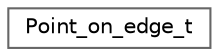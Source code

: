 digraph "Graphical Class Hierarchy"
{
 // LATEX_PDF_SIZE
  bgcolor="transparent";
  edge [fontname=Helvetica,fontsize=10,labelfontname=Helvetica,labelfontsize=10];
  node [fontname=Helvetica,fontsize=10,shape=box,height=0.2,width=0.4];
  rankdir="LR";
  Node0 [id="Node000000",label="Point_on_edge_t",height=0.2,width=0.4,color="grey40", fillcolor="white", style="filled",URL="$structPoint__on__edge__t.html",tooltip=" "];
}
